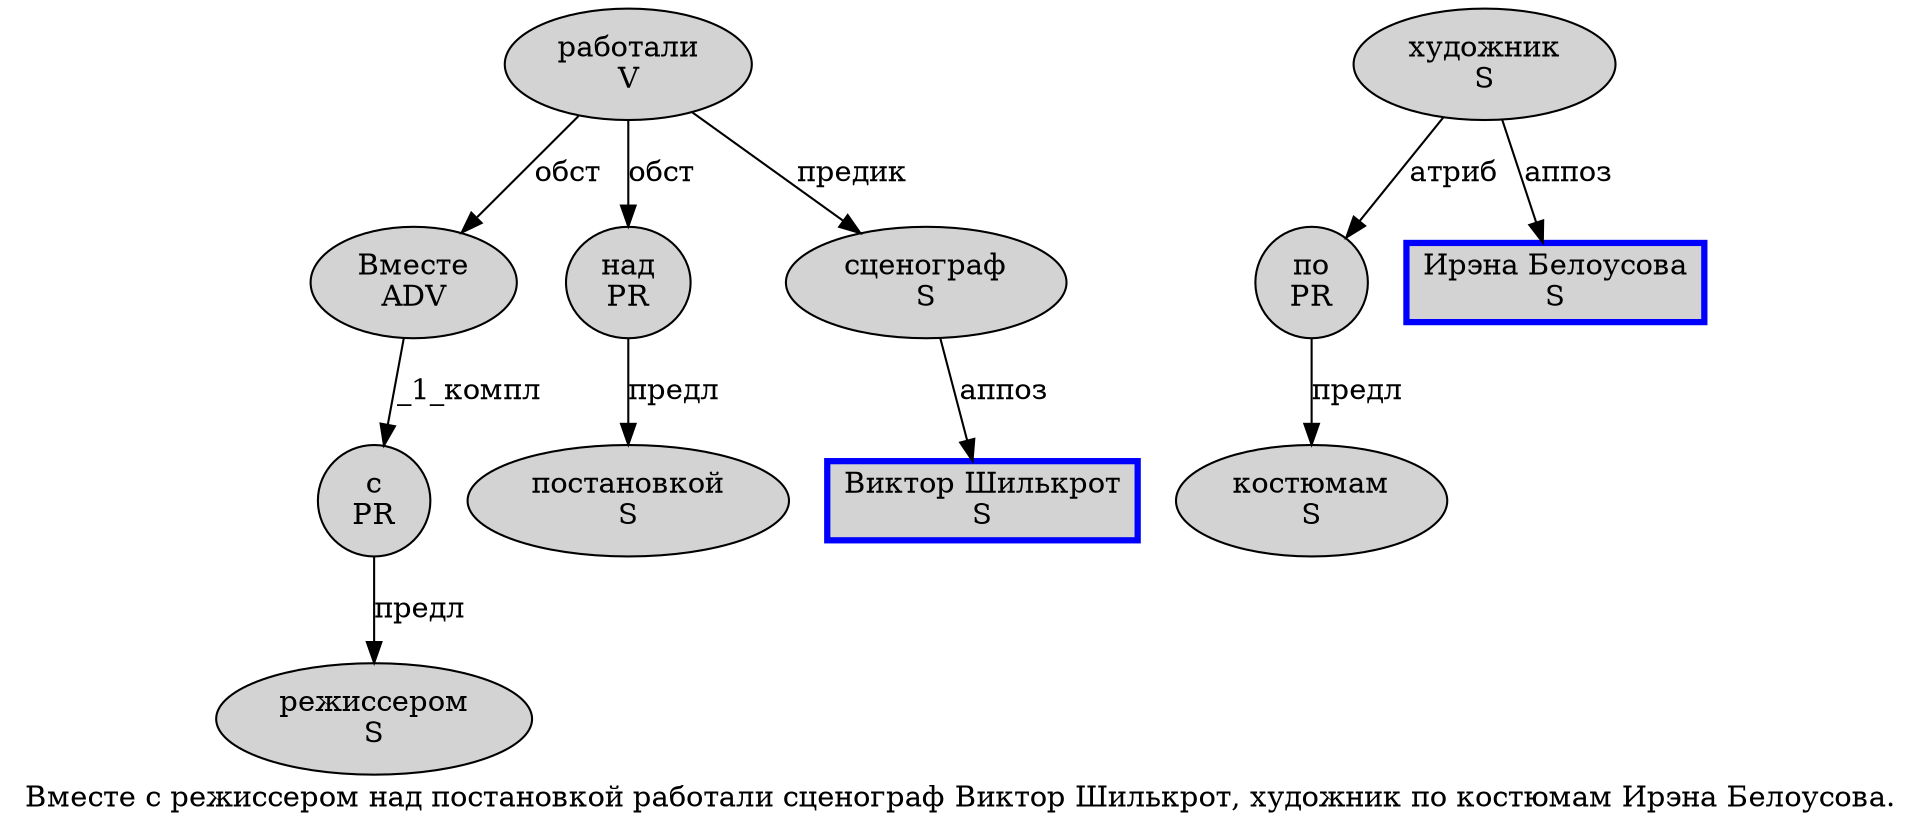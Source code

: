 digraph SENTENCE_41 {
	graph [label="Вместе с режиссером над постановкой работали сценограф Виктор Шилькрот, художник по костюмам Ирэна Белоусова."]
	node [style=filled]
		0 [label="Вместе
ADV" color="" fillcolor=lightgray penwidth=1 shape=ellipse]
		1 [label="с
PR" color="" fillcolor=lightgray penwidth=1 shape=ellipse]
		2 [label="режиссером
S" color="" fillcolor=lightgray penwidth=1 shape=ellipse]
		3 [label="над
PR" color="" fillcolor=lightgray penwidth=1 shape=ellipse]
		4 [label="постановкой
S" color="" fillcolor=lightgray penwidth=1 shape=ellipse]
		5 [label="работали
V" color="" fillcolor=lightgray penwidth=1 shape=ellipse]
		6 [label="сценограф
S" color="" fillcolor=lightgray penwidth=1 shape=ellipse]
		7 [label="Виктор Шилькрот
S" color=blue fillcolor=lightgray penwidth=3 shape=box]
		9 [label="художник
S" color="" fillcolor=lightgray penwidth=1 shape=ellipse]
		10 [label="по
PR" color="" fillcolor=lightgray penwidth=1 shape=ellipse]
		11 [label="костюмам
S" color="" fillcolor=lightgray penwidth=1 shape=ellipse]
		12 [label="Ирэна Белоусова
S" color=blue fillcolor=lightgray penwidth=3 shape=box]
			0 -> 1 [label="_1_компл"]
			5 -> 0 [label="обст"]
			5 -> 3 [label="обст"]
			5 -> 6 [label="предик"]
			3 -> 4 [label="предл"]
			9 -> 10 [label="атриб"]
			9 -> 12 [label="аппоз"]
			10 -> 11 [label="предл"]
			6 -> 7 [label="аппоз"]
			1 -> 2 [label="предл"]
}
